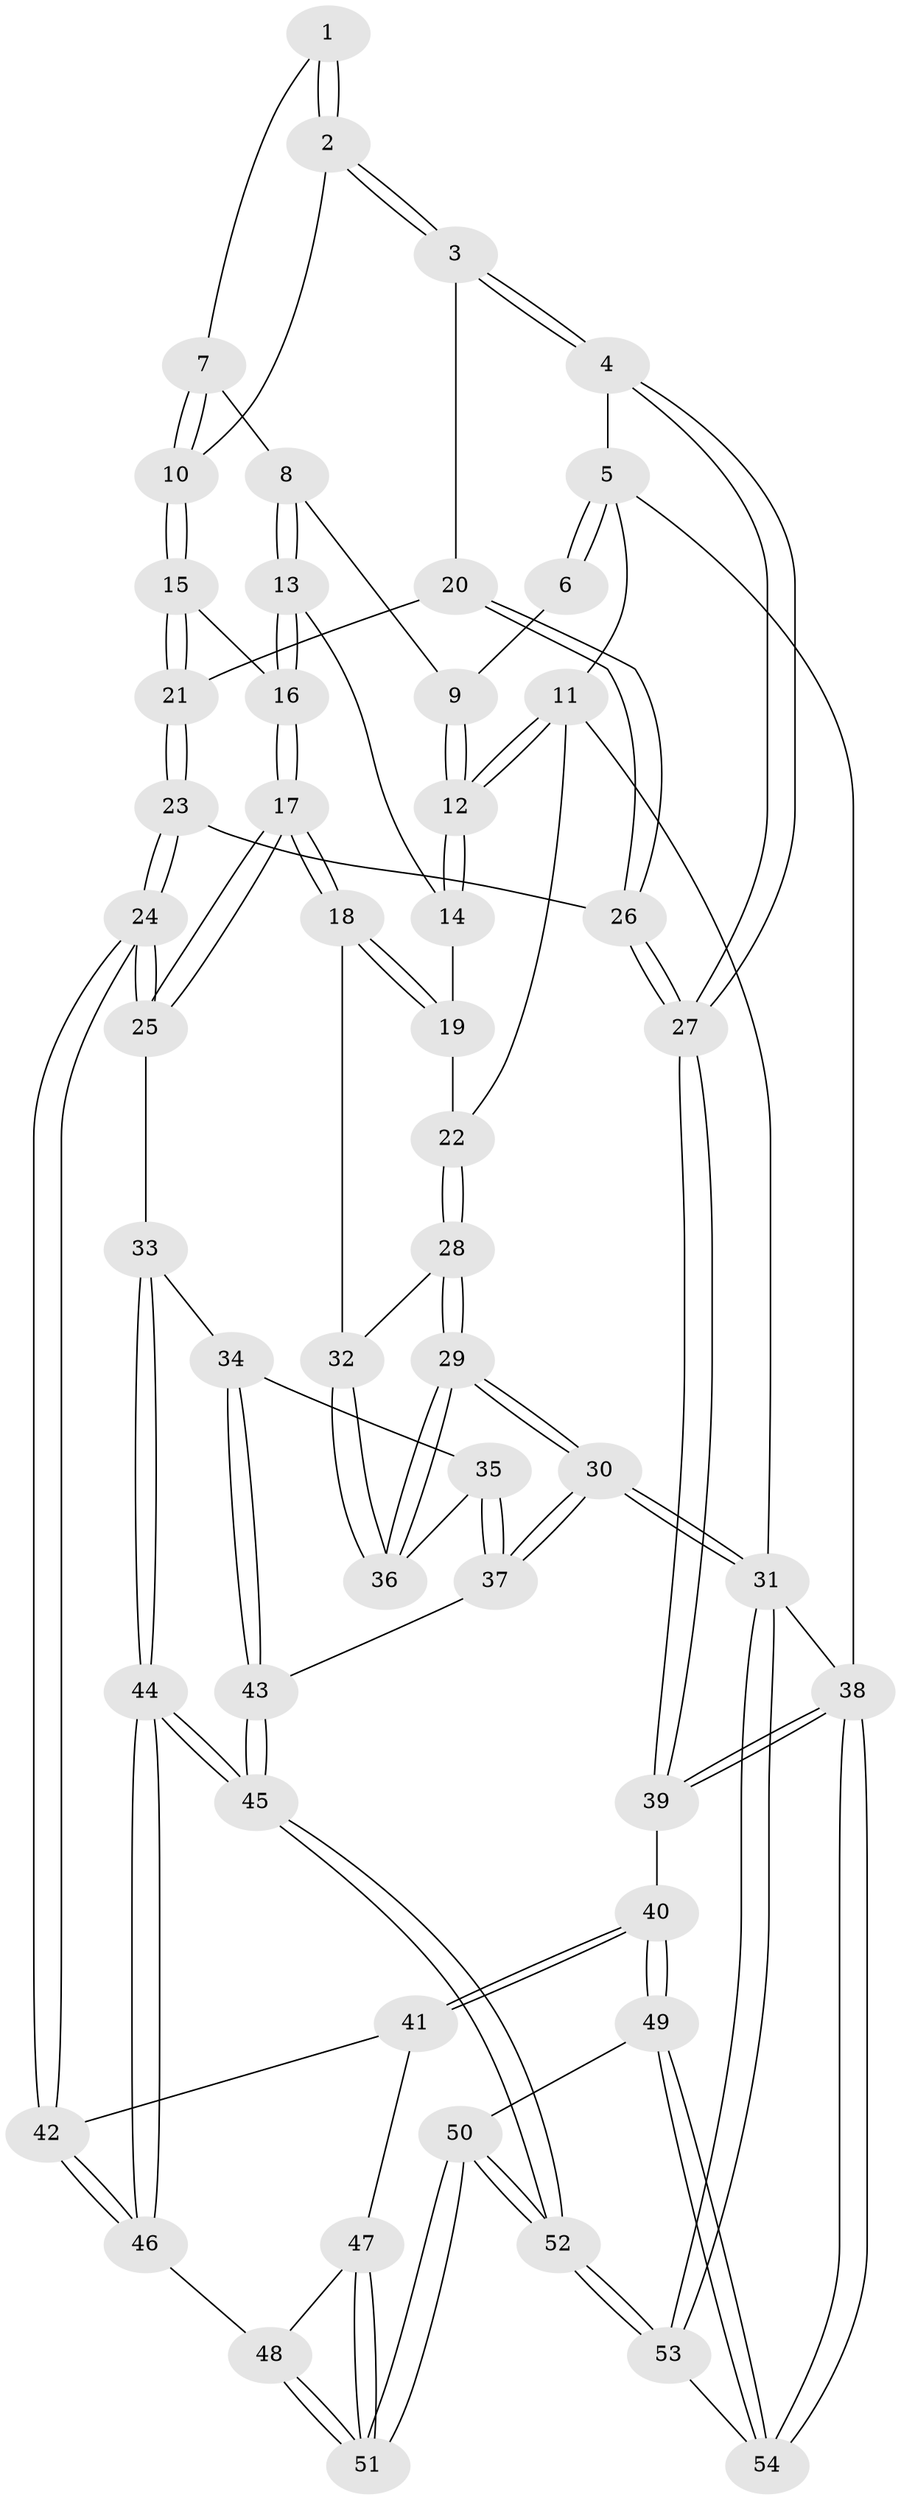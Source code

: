 // Generated by graph-tools (version 1.1) at 2025/50/03/09/25 03:50:59]
// undirected, 54 vertices, 132 edges
graph export_dot {
graph [start="1"]
  node [color=gray90,style=filled];
  1 [pos="+0.6596799029246913+0.002176474973130286"];
  2 [pos="+0.6897526554232738+0.14921072908480926"];
  3 [pos="+0.7487618564243623+0.1667259670559159"];
  4 [pos="+1+0"];
  5 [pos="+1+0"];
  6 [pos="+0.6345710864502769+0"];
  7 [pos="+0.540113979084703+0.0411178544269913"];
  8 [pos="+0.42514613555957337+0"];
  9 [pos="+0.3767680646711293+0"];
  10 [pos="+0.6422413062362305+0.16206284946621435"];
  11 [pos="+0+0"];
  12 [pos="+0+0"];
  13 [pos="+0.426562844808588+0.1482346390488177"];
  14 [pos="+0.26730381847388024+0.13748817641280037"];
  15 [pos="+0.5693192214110356+0.2048750556905926"];
  16 [pos="+0.4674506382189167+0.22505143467035058"];
  17 [pos="+0.4000031405517118+0.35519369494481134"];
  18 [pos="+0.26127498337571214+0.3191921671355693"];
  19 [pos="+0.2605370639171979+0.2453414162100955"];
  20 [pos="+0.8005137591976995+0.28723610677364336"];
  21 [pos="+0.633279387069634+0.3555707698870776"];
  22 [pos="+0+0"];
  23 [pos="+0.587715044057444+0.46067598745782945"];
  24 [pos="+0.5367059910349455+0.5283248510073618"];
  25 [pos="+0.44998904982865146+0.49133996473609015"];
  26 [pos="+0.8456427132780678+0.33982530756597124"];
  27 [pos="+1+0.47495882101946674"];
  28 [pos="+0+0"];
  29 [pos="+0+0.3447225253068449"];
  30 [pos="+0+0.6737644084691892"];
  31 [pos="+0+1"];
  32 [pos="+0.23517324972786752+0.323878759984632"];
  33 [pos="+0.39363942571615795+0.5320605179945225"];
  34 [pos="+0.24538565279589186+0.5701367305612066"];
  35 [pos="+0.15753562846397787+0.42431838412669287"];
  36 [pos="+0.15558967121287717+0.4072645780766086"];
  37 [pos="+0+0.6820543356061743"];
  38 [pos="+1+1"];
  39 [pos="+1+0.6529940319144967"];
  40 [pos="+0.9180073108599136+0.6708538410715623"];
  41 [pos="+0.6203640275723091+0.5922754111231533"];
  42 [pos="+0.5612413952885559+0.5558473660399992"];
  43 [pos="+0.11372883419358386+0.7142593542309056"];
  44 [pos="+0.3363652875863024+0.8293313719831867"];
  45 [pos="+0.2797244083439666+0.8983258735291328"];
  46 [pos="+0.4464547452018933+0.7688946726569136"];
  47 [pos="+0.6056269068428062+0.6446368780759365"];
  48 [pos="+0.51895448187063+0.7901741456643245"];
  49 [pos="+0.6556972346259801+0.9341205489614033"];
  50 [pos="+0.6047949197565581+0.9057992494859892"];
  51 [pos="+0.580434872094189+0.848144744078864"];
  52 [pos="+0.2829025199346234+0.9179930165324424"];
  53 [pos="+0.22985836098600557+1"];
  54 [pos="+0.6803027151180508+1"];
  1 -- 2;
  1 -- 2;
  1 -- 7;
  2 -- 3;
  2 -- 3;
  2 -- 10;
  3 -- 4;
  3 -- 4;
  3 -- 20;
  4 -- 5;
  4 -- 27;
  4 -- 27;
  5 -- 6;
  5 -- 6;
  5 -- 11;
  5 -- 38;
  6 -- 9;
  7 -- 8;
  7 -- 10;
  7 -- 10;
  8 -- 9;
  8 -- 13;
  8 -- 13;
  9 -- 12;
  9 -- 12;
  10 -- 15;
  10 -- 15;
  11 -- 12;
  11 -- 12;
  11 -- 22;
  11 -- 31;
  12 -- 14;
  12 -- 14;
  13 -- 14;
  13 -- 16;
  13 -- 16;
  14 -- 19;
  15 -- 16;
  15 -- 21;
  15 -- 21;
  16 -- 17;
  16 -- 17;
  17 -- 18;
  17 -- 18;
  17 -- 25;
  17 -- 25;
  18 -- 19;
  18 -- 19;
  18 -- 32;
  19 -- 22;
  20 -- 21;
  20 -- 26;
  20 -- 26;
  21 -- 23;
  21 -- 23;
  22 -- 28;
  22 -- 28;
  23 -- 24;
  23 -- 24;
  23 -- 26;
  24 -- 25;
  24 -- 25;
  24 -- 42;
  24 -- 42;
  25 -- 33;
  26 -- 27;
  26 -- 27;
  27 -- 39;
  27 -- 39;
  28 -- 29;
  28 -- 29;
  28 -- 32;
  29 -- 30;
  29 -- 30;
  29 -- 36;
  29 -- 36;
  30 -- 31;
  30 -- 31;
  30 -- 37;
  30 -- 37;
  31 -- 53;
  31 -- 53;
  31 -- 38;
  32 -- 36;
  32 -- 36;
  33 -- 34;
  33 -- 44;
  33 -- 44;
  34 -- 35;
  34 -- 43;
  34 -- 43;
  35 -- 36;
  35 -- 37;
  35 -- 37;
  37 -- 43;
  38 -- 39;
  38 -- 39;
  38 -- 54;
  38 -- 54;
  39 -- 40;
  40 -- 41;
  40 -- 41;
  40 -- 49;
  40 -- 49;
  41 -- 42;
  41 -- 47;
  42 -- 46;
  42 -- 46;
  43 -- 45;
  43 -- 45;
  44 -- 45;
  44 -- 45;
  44 -- 46;
  44 -- 46;
  45 -- 52;
  45 -- 52;
  46 -- 48;
  47 -- 48;
  47 -- 51;
  47 -- 51;
  48 -- 51;
  48 -- 51;
  49 -- 50;
  49 -- 54;
  49 -- 54;
  50 -- 51;
  50 -- 51;
  50 -- 52;
  50 -- 52;
  52 -- 53;
  52 -- 53;
  53 -- 54;
}
